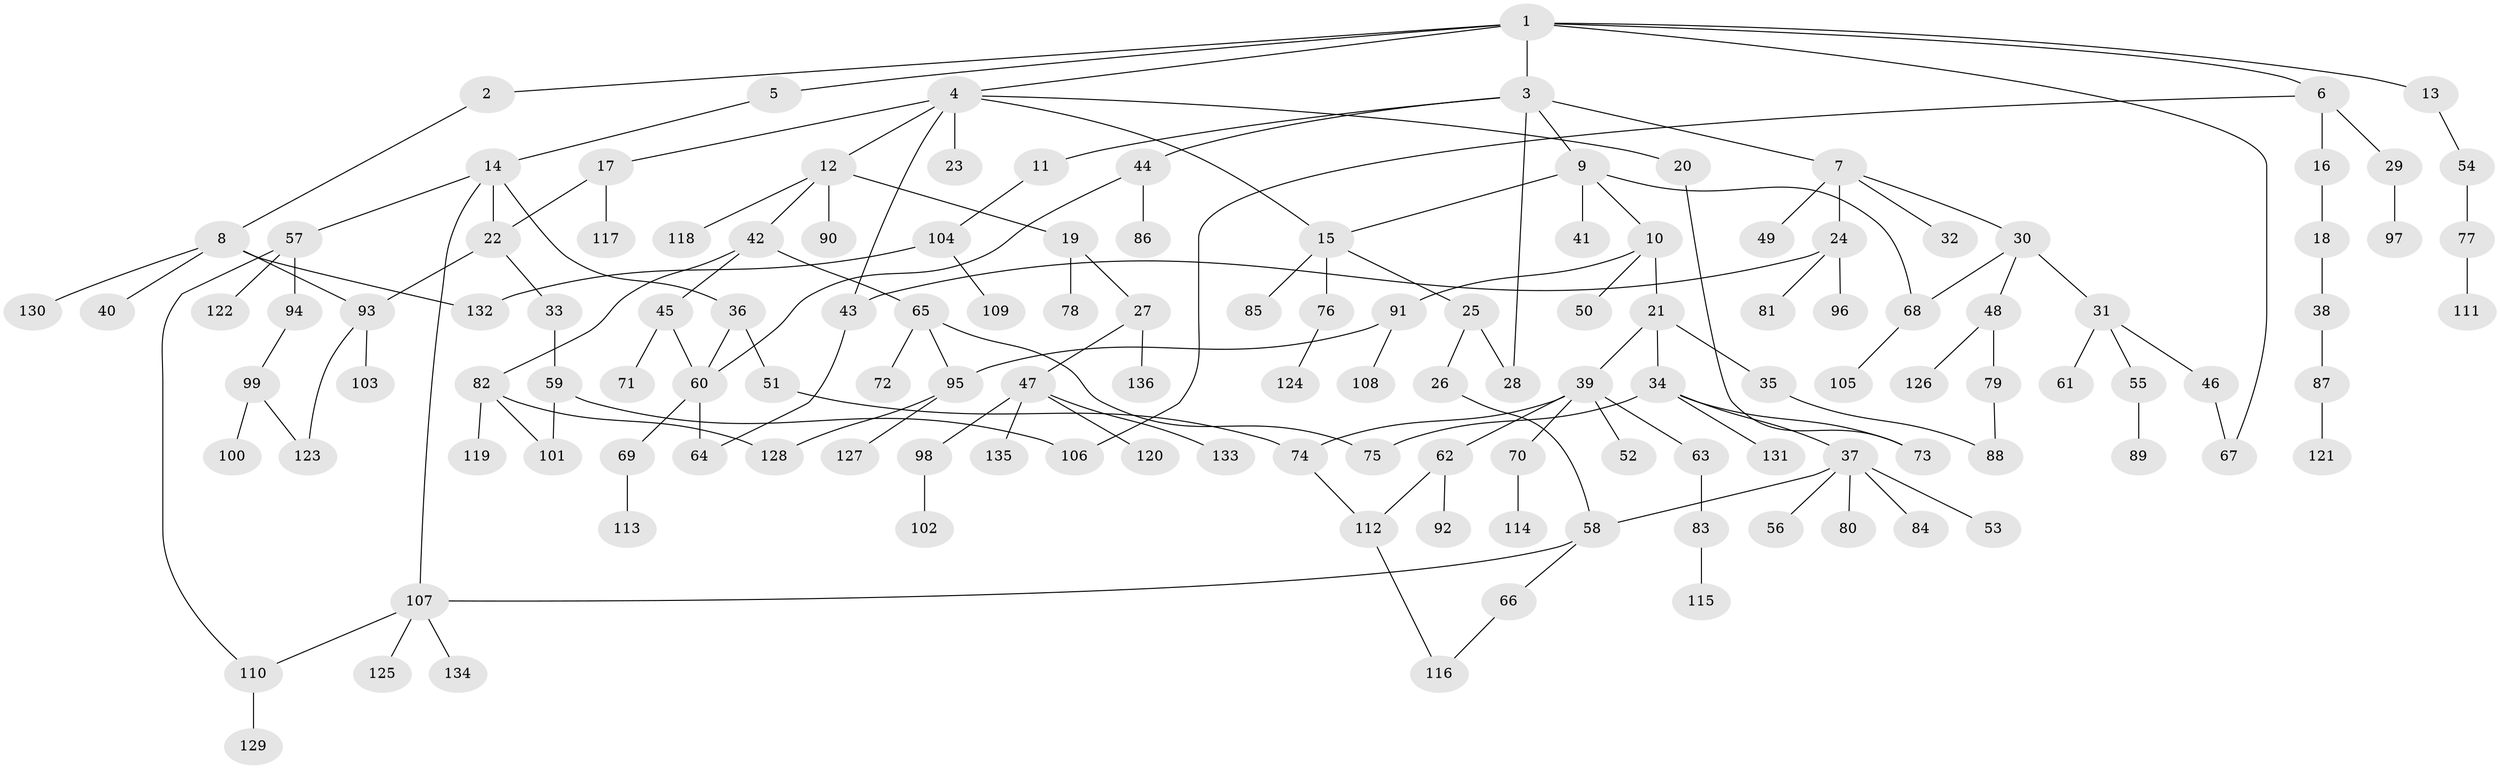 // Generated by graph-tools (version 1.1) at 2025/10/02/27/25 16:10:50]
// undirected, 136 vertices, 160 edges
graph export_dot {
graph [start="1"]
  node [color=gray90,style=filled];
  1;
  2;
  3;
  4;
  5;
  6;
  7;
  8;
  9;
  10;
  11;
  12;
  13;
  14;
  15;
  16;
  17;
  18;
  19;
  20;
  21;
  22;
  23;
  24;
  25;
  26;
  27;
  28;
  29;
  30;
  31;
  32;
  33;
  34;
  35;
  36;
  37;
  38;
  39;
  40;
  41;
  42;
  43;
  44;
  45;
  46;
  47;
  48;
  49;
  50;
  51;
  52;
  53;
  54;
  55;
  56;
  57;
  58;
  59;
  60;
  61;
  62;
  63;
  64;
  65;
  66;
  67;
  68;
  69;
  70;
  71;
  72;
  73;
  74;
  75;
  76;
  77;
  78;
  79;
  80;
  81;
  82;
  83;
  84;
  85;
  86;
  87;
  88;
  89;
  90;
  91;
  92;
  93;
  94;
  95;
  96;
  97;
  98;
  99;
  100;
  101;
  102;
  103;
  104;
  105;
  106;
  107;
  108;
  109;
  110;
  111;
  112;
  113;
  114;
  115;
  116;
  117;
  118;
  119;
  120;
  121;
  122;
  123;
  124;
  125;
  126;
  127;
  128;
  129;
  130;
  131;
  132;
  133;
  134;
  135;
  136;
  1 -- 2;
  1 -- 3;
  1 -- 4;
  1 -- 5;
  1 -- 6;
  1 -- 13;
  1 -- 67;
  2 -- 8;
  3 -- 7;
  3 -- 9;
  3 -- 11;
  3 -- 28;
  3 -- 44;
  4 -- 12;
  4 -- 17;
  4 -- 20;
  4 -- 23;
  4 -- 43;
  4 -- 15;
  5 -- 14;
  6 -- 16;
  6 -- 29;
  6 -- 106;
  7 -- 24;
  7 -- 30;
  7 -- 32;
  7 -- 49;
  8 -- 40;
  8 -- 130;
  8 -- 132;
  8 -- 93;
  9 -- 10;
  9 -- 15;
  9 -- 41;
  9 -- 68;
  10 -- 21;
  10 -- 50;
  10 -- 91;
  11 -- 104;
  12 -- 19;
  12 -- 42;
  12 -- 90;
  12 -- 118;
  13 -- 54;
  14 -- 22;
  14 -- 36;
  14 -- 57;
  14 -- 107;
  15 -- 25;
  15 -- 76;
  15 -- 85;
  16 -- 18;
  17 -- 117;
  17 -- 22;
  18 -- 38;
  19 -- 27;
  19 -- 78;
  20 -- 73;
  21 -- 34;
  21 -- 35;
  21 -- 39;
  22 -- 33;
  22 -- 93;
  24 -- 81;
  24 -- 96;
  24 -- 43;
  25 -- 26;
  25 -- 28;
  26 -- 58;
  27 -- 47;
  27 -- 136;
  29 -- 97;
  30 -- 31;
  30 -- 48;
  30 -- 68;
  31 -- 46;
  31 -- 55;
  31 -- 61;
  33 -- 59;
  34 -- 37;
  34 -- 131;
  34 -- 73;
  34 -- 75;
  35 -- 88;
  36 -- 51;
  36 -- 60;
  37 -- 53;
  37 -- 56;
  37 -- 80;
  37 -- 84;
  37 -- 58;
  38 -- 87;
  39 -- 52;
  39 -- 62;
  39 -- 63;
  39 -- 70;
  39 -- 74;
  42 -- 45;
  42 -- 65;
  42 -- 82;
  43 -- 64;
  44 -- 86;
  44 -- 60;
  45 -- 60;
  45 -- 71;
  46 -- 67;
  47 -- 98;
  47 -- 120;
  47 -- 133;
  47 -- 135;
  48 -- 79;
  48 -- 126;
  51 -- 74;
  54 -- 77;
  55 -- 89;
  57 -- 94;
  57 -- 122;
  57 -- 110;
  58 -- 66;
  58 -- 107;
  59 -- 101;
  59 -- 106;
  60 -- 64;
  60 -- 69;
  62 -- 92;
  62 -- 112;
  63 -- 83;
  65 -- 72;
  65 -- 75;
  65 -- 95;
  66 -- 116;
  68 -- 105;
  69 -- 113;
  70 -- 114;
  74 -- 112;
  76 -- 124;
  77 -- 111;
  79 -- 88;
  82 -- 119;
  82 -- 128;
  82 -- 101;
  83 -- 115;
  87 -- 121;
  91 -- 108;
  91 -- 95;
  93 -- 103;
  93 -- 123;
  94 -- 99;
  95 -- 127;
  95 -- 128;
  98 -- 102;
  99 -- 100;
  99 -- 123;
  104 -- 109;
  104 -- 132;
  107 -- 110;
  107 -- 125;
  107 -- 134;
  110 -- 129;
  112 -- 116;
}
